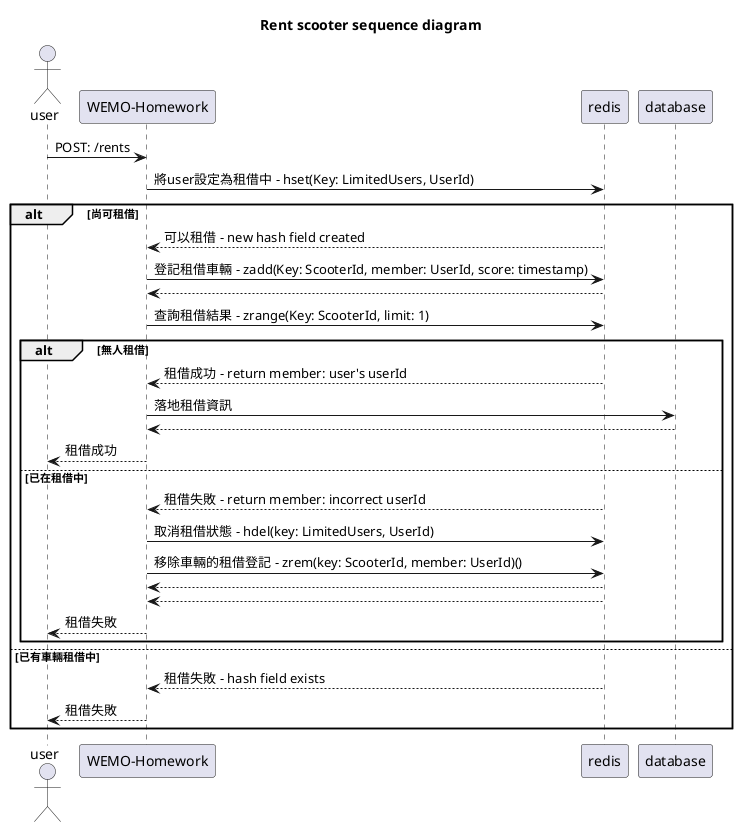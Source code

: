 @startuml rent-scooter-seq
  title "Rent scooter sequence diagram"
  Actor user
  participant "WEMO-Homework" as wemo
  participant redis
  participant database

  user -> wemo: POST: /rents
  wemo -> redis: 將user設定為租借中 - hset(Key: LimitedUsers, UserId)

  alt 尚可租借
    redis --> wemo: 可以租借 - new hash field created
    wemo -> redis: 登記租借車輛 - zadd(Key: ScooterId, member: UserId, score: timestamp)
    redis --> wemo
    wemo -> redis: 查詢租借結果 - zrange(Key: ScooterId, limit: 1)

    alt 無人租借
      redis --> wemo: 租借成功 - return member: user's userId
      wemo -> database: 落地租借資訊
      database --> wemo
      wemo --> user: 租借成功
    else 已在租借中
      redis --> wemo: 租借失敗 - return member: incorrect userId

      wemo -> redis: 取消租借狀態 - hdel(key: LimitedUsers, UserId)
      wemo -> redis: 移除車輛的租借登記 - zrem(key: ScooterId, member: UserId)()
      redis --> wemo
      redis --> wemo

      wemo --> user: 租借失敗
    end

  else 已有車輛租借中
    redis --> wemo: 租借失敗 - hash field exists
    wemo --> user: 租借失敗
  end
@enduml